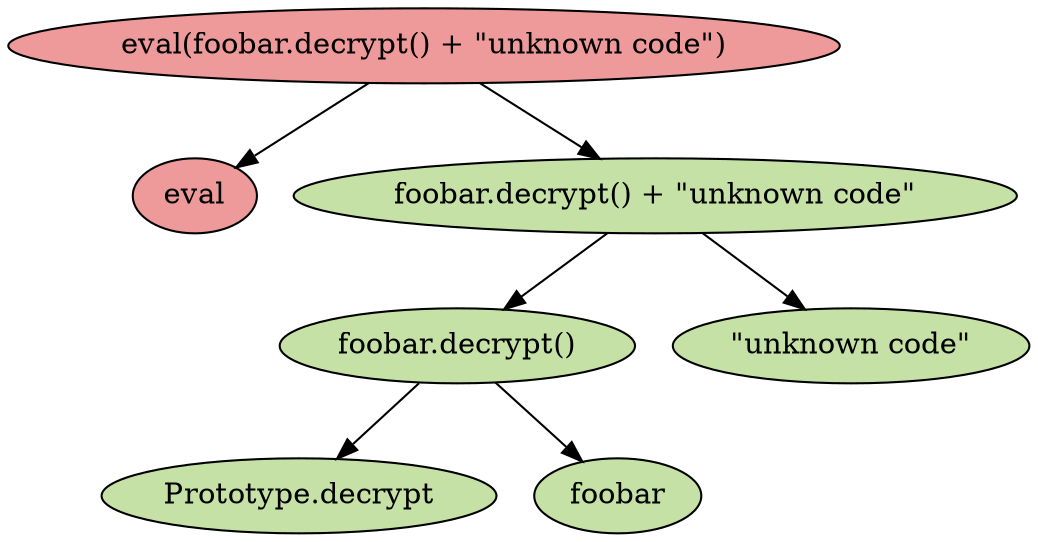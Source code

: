 digraph AST {
	"eval" [style="filled" fillcolor="#ef9a9a"]
	"eval(foobar.decrypt() + \"unknown code\")" [style="filled" fillcolor="#ef9a9a"]
	subgraph argument {
		node [style="filled" fillcolor="#c5e1a5"]
		"foobar.decrypt() + \"unknown code\""

		"foobar.decrypt() + \"unknown code\"" -> "foobar.decrypt()"
		"foobar.decrypt()" -> "Prototype.decrypt"
		"foobar.decrypt()" -> "foobar"
		"foobar.decrypt() + \"unknown code\"" -> "\"unknown code\""
	}

	"eval(foobar.decrypt() + \"unknown code\")" -> "eval"
	"eval(foobar.decrypt() + \"unknown code\")" -> "foobar.decrypt() + \"unknown code\""
}
